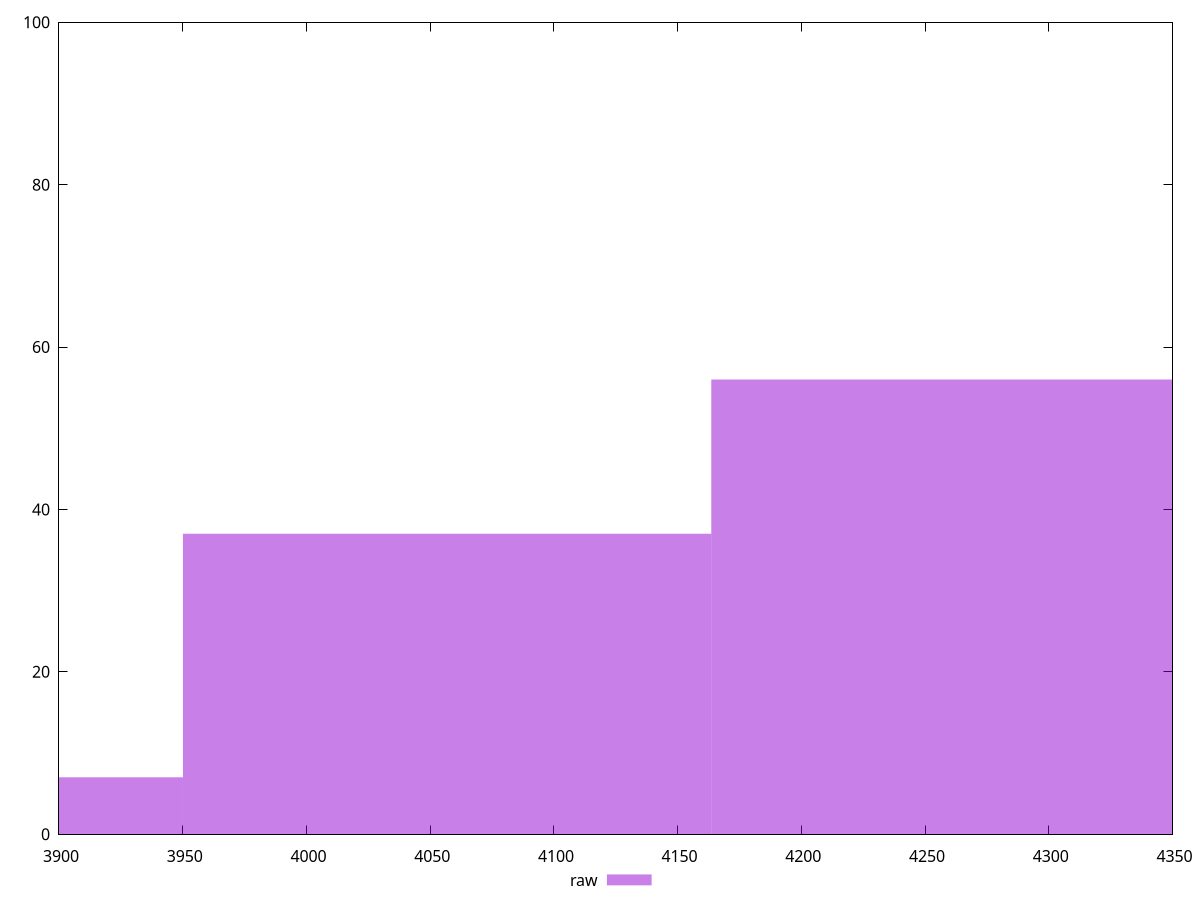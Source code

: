 reset

$raw <<EOF
3843.3322850536506 7
4270.369205615168 56
4056.850745334409 37
EOF

set key outside below
set boxwidth 213.51846028075838
set xrange [3900:4350]
set yrange [0:100]
set trange [0:100]
set style fill transparent solid 0.5 noborder
set terminal svg size 640, 490 enhanced background rgb 'white'
set output "reports/report_00033_2021-03-01T14-23-16.841Z/unused-javascript/samples/astro/raw/histogram.svg"

plot $raw title "raw" with boxes

reset
